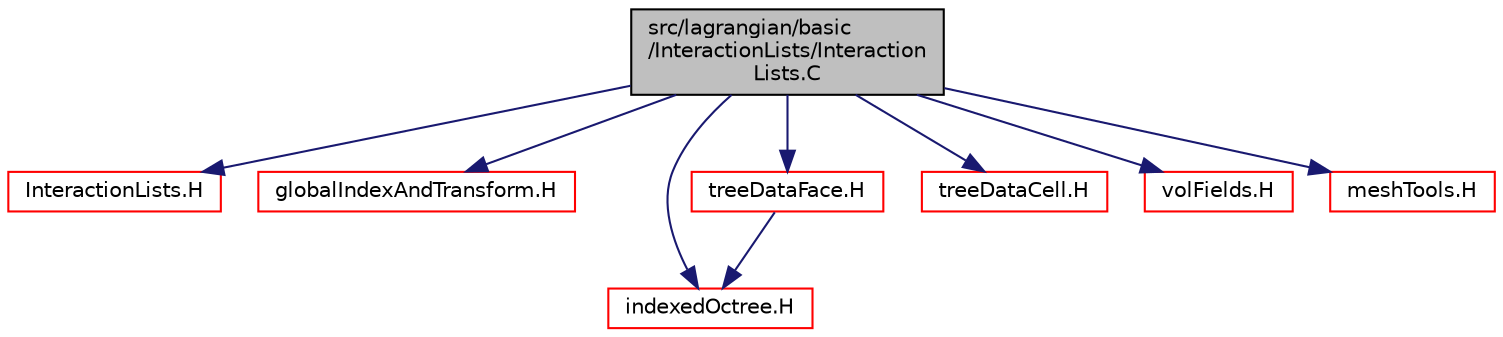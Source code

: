 digraph "src/lagrangian/basic/InteractionLists/InteractionLists.C"
{
  bgcolor="transparent";
  edge [fontname="Helvetica",fontsize="10",labelfontname="Helvetica",labelfontsize="10"];
  node [fontname="Helvetica",fontsize="10",shape=record];
  Node1 [label="src/lagrangian/basic\l/InteractionLists/Interaction\lLists.C",height=0.2,width=0.4,color="black", fillcolor="grey75", style="filled", fontcolor="black"];
  Node1 -> Node2 [color="midnightblue",fontsize="10",style="solid",fontname="Helvetica"];
  Node2 [label="InteractionLists.H",height=0.2,width=0.4,color="red",URL="$a06342.html"];
  Node1 -> Node3 [color="midnightblue",fontsize="10",style="solid",fontname="Helvetica"];
  Node3 [label="globalIndexAndTransform.H",height=0.2,width=0.4,color="red",URL="$a08859.html"];
  Node1 -> Node4 [color="midnightblue",fontsize="10",style="solid",fontname="Helvetica"];
  Node4 [label="indexedOctree.H",height=0.2,width=0.4,color="red",URL="$a07543.html"];
  Node1 -> Node5 [color="midnightblue",fontsize="10",style="solid",fontname="Helvetica"];
  Node5 [label="treeDataFace.H",height=0.2,width=0.4,color="red",URL="$a07265.html"];
  Node5 -> Node4 [color="midnightblue",fontsize="10",style="solid",fontname="Helvetica"];
  Node1 -> Node6 [color="midnightblue",fontsize="10",style="solid",fontname="Helvetica"];
  Node6 [label="treeDataCell.H",height=0.2,width=0.4,color="red",URL="$a07547.html"];
  Node1 -> Node7 [color="midnightblue",fontsize="10",style="solid",fontname="Helvetica"];
  Node7 [label="volFields.H",height=0.2,width=0.4,color="red",URL="$a05609.html"];
  Node1 -> Node8 [color="midnightblue",fontsize="10",style="solid",fontname="Helvetica"];
  Node8 [label="meshTools.H",height=0.2,width=0.4,color="red",URL="$a07303.html"];
}
